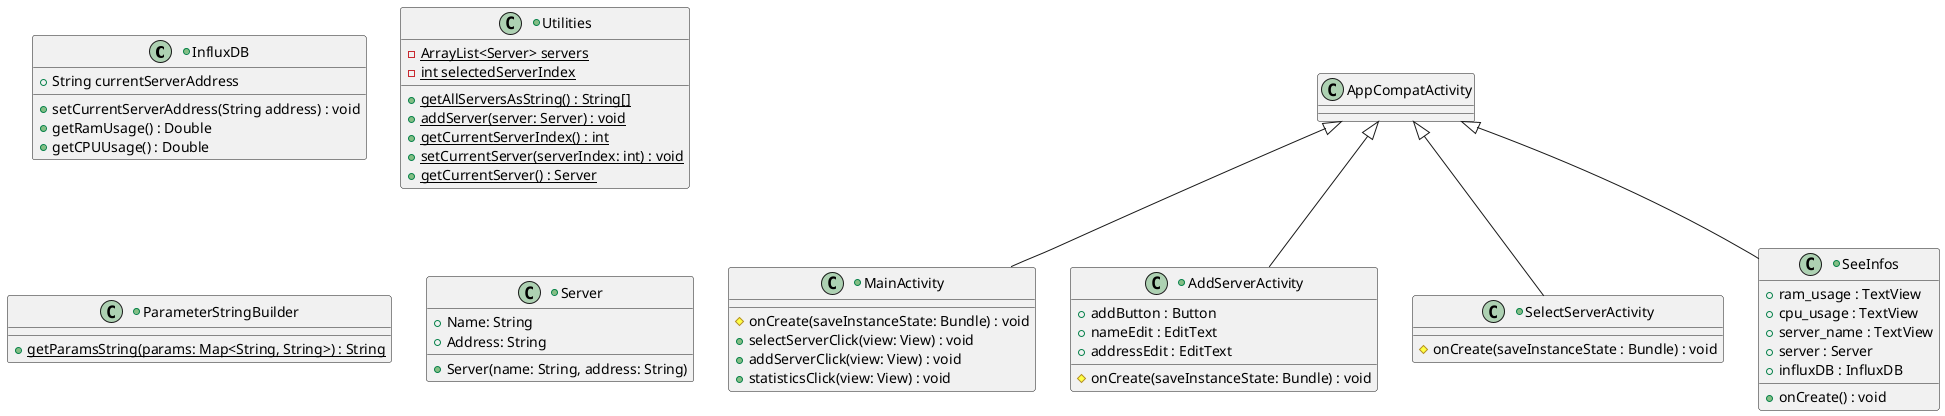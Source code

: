 ## uml: Class diagrams


```plantuml
@startuml
    +class InfluxDB {
        + String currentServerAddress

        +setCurrentServerAddress(String address) : void
        +getRamUsage() : Double
        +getCPUUsage() : Double
    }

    +class Utilities {
        - {static} ArrayList<Server> servers
        - {static} int selectedServerIndex
        + {static} getAllServersAsString() : String[]
        + {static} addServer(server: Server) : void
        + {static} getCurrentServerIndex() : int
        + {static} setCurrentServer(serverIndex: int) : void
        + {static} getCurrentServer() : Server 
    }

    +class MainActivity extends AppCompatActivity {
        # onCreate(saveInstanceState: Bundle) : void
        + selectServerClick(view: View) : void
        + addServerClick(view: View) : void
        + statisticsClick(view: View) : void
    }

    +class AddServerActivity extends AppCompatActivity {
        + addButton : Button
        + nameEdit : EditText
        + addressEdit : EditText

        # onCreate(saveInstanceState: Bundle) : void
    }

    +class SelectServerActivity extends AppCompatActivity {
        # onCreate(saveInstanceState : Bundle) : void
    }

    +class SeeInfos extends AppCompatActivity {
        + ram_usage : TextView
        + cpu_usage : TextView
        + server_name : TextView
        + server : Server
        + influxDB : InfluxDB

        + onCreate() : void
    }

    +class ParameterStringBuilder {
        + {static} getParamsString(params: Map<String, String>) : String
    }

    +class Server {
        + Name: String
        + Address: String

        + Server(name: String, address: String)
    }


    


@enduml
```